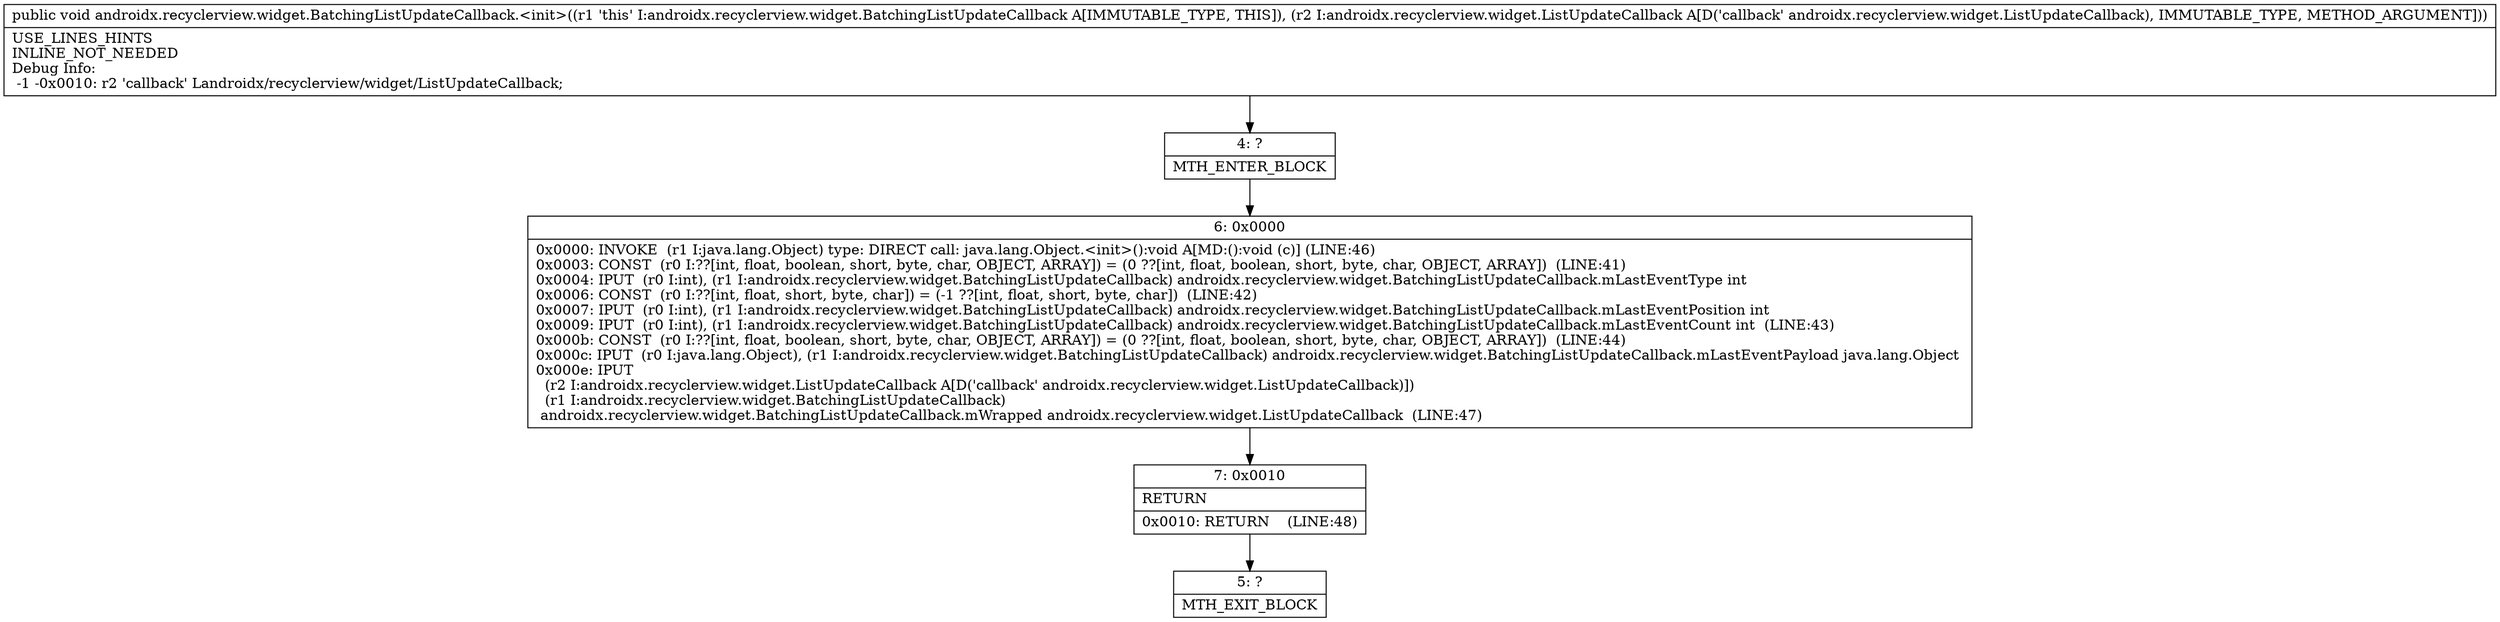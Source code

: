 digraph "CFG forandroidx.recyclerview.widget.BatchingListUpdateCallback.\<init\>(Landroidx\/recyclerview\/widget\/ListUpdateCallback;)V" {
Node_4 [shape=record,label="{4\:\ ?|MTH_ENTER_BLOCK\l}"];
Node_6 [shape=record,label="{6\:\ 0x0000|0x0000: INVOKE  (r1 I:java.lang.Object) type: DIRECT call: java.lang.Object.\<init\>():void A[MD:():void (c)] (LINE:46)\l0x0003: CONST  (r0 I:??[int, float, boolean, short, byte, char, OBJECT, ARRAY]) = (0 ??[int, float, boolean, short, byte, char, OBJECT, ARRAY])  (LINE:41)\l0x0004: IPUT  (r0 I:int), (r1 I:androidx.recyclerview.widget.BatchingListUpdateCallback) androidx.recyclerview.widget.BatchingListUpdateCallback.mLastEventType int \l0x0006: CONST  (r0 I:??[int, float, short, byte, char]) = (\-1 ??[int, float, short, byte, char])  (LINE:42)\l0x0007: IPUT  (r0 I:int), (r1 I:androidx.recyclerview.widget.BatchingListUpdateCallback) androidx.recyclerview.widget.BatchingListUpdateCallback.mLastEventPosition int \l0x0009: IPUT  (r0 I:int), (r1 I:androidx.recyclerview.widget.BatchingListUpdateCallback) androidx.recyclerview.widget.BatchingListUpdateCallback.mLastEventCount int  (LINE:43)\l0x000b: CONST  (r0 I:??[int, float, boolean, short, byte, char, OBJECT, ARRAY]) = (0 ??[int, float, boolean, short, byte, char, OBJECT, ARRAY])  (LINE:44)\l0x000c: IPUT  (r0 I:java.lang.Object), (r1 I:androidx.recyclerview.widget.BatchingListUpdateCallback) androidx.recyclerview.widget.BatchingListUpdateCallback.mLastEventPayload java.lang.Object \l0x000e: IPUT  \l  (r2 I:androidx.recyclerview.widget.ListUpdateCallback A[D('callback' androidx.recyclerview.widget.ListUpdateCallback)])\l  (r1 I:androidx.recyclerview.widget.BatchingListUpdateCallback)\l androidx.recyclerview.widget.BatchingListUpdateCallback.mWrapped androidx.recyclerview.widget.ListUpdateCallback  (LINE:47)\l}"];
Node_7 [shape=record,label="{7\:\ 0x0010|RETURN\l|0x0010: RETURN    (LINE:48)\l}"];
Node_5 [shape=record,label="{5\:\ ?|MTH_EXIT_BLOCK\l}"];
MethodNode[shape=record,label="{public void androidx.recyclerview.widget.BatchingListUpdateCallback.\<init\>((r1 'this' I:androidx.recyclerview.widget.BatchingListUpdateCallback A[IMMUTABLE_TYPE, THIS]), (r2 I:androidx.recyclerview.widget.ListUpdateCallback A[D('callback' androidx.recyclerview.widget.ListUpdateCallback), IMMUTABLE_TYPE, METHOD_ARGUMENT]))  | USE_LINES_HINTS\lINLINE_NOT_NEEDED\lDebug Info:\l  \-1 \-0x0010: r2 'callback' Landroidx\/recyclerview\/widget\/ListUpdateCallback;\l}"];
MethodNode -> Node_4;Node_4 -> Node_6;
Node_6 -> Node_7;
Node_7 -> Node_5;
}

